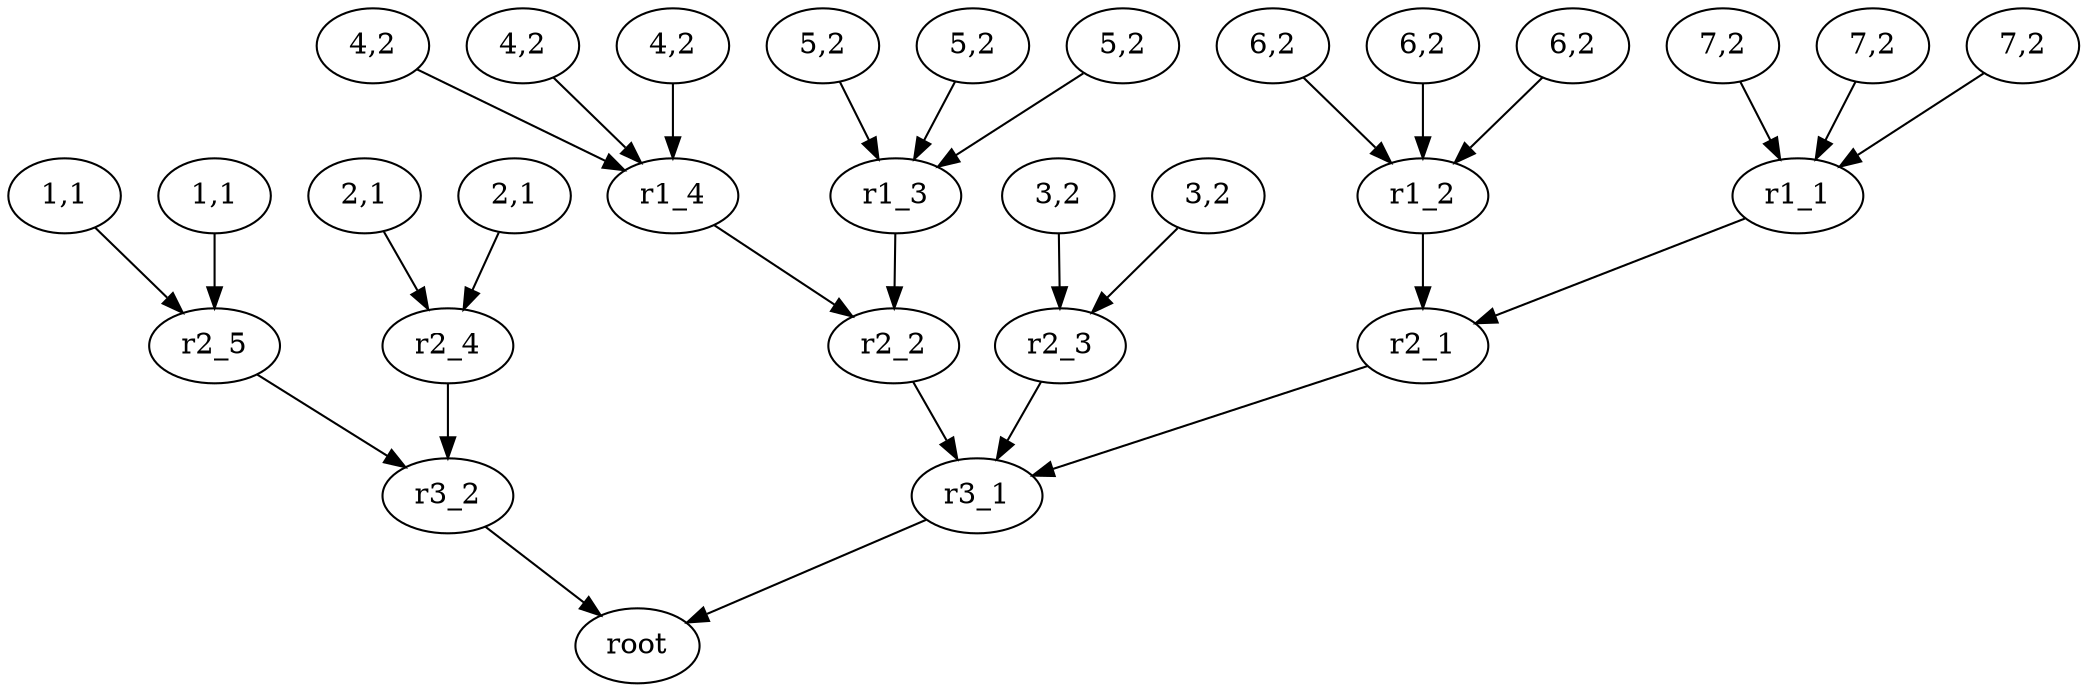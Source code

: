   digraph causal
{
	0 [label="1,1"]
	1 [label="1,1"]
	2 [label="2,1"]
	3 [label="2,1"]
	4 [label="3,2"]
	5 [label="3,2"]
	6 [label="4,2"]
	7 [label="4,2"]
	8 [label="4,2"]
	9 [label="5,2"]
	10 [label="5,2"]
	11 [label="5,2"]
	12 [label="6,2"]
	13 [label="6,2"]
	14 [label="6,2"]
	15 [label="7,2"]
	16 [label="7,2"]
	17 [label="7,2"]

	root
	0 -> r2_5
	1 -> r2_5
	2 -> r2_4
	3 -> r2_4
	4 -> r2_3
	5 -> r2_3
	6 -> r1_4
	7 -> r1_4
	8 -> r1_4
	9 -> r1_3
	10 -> r1_3
	11 -> r1_3
	12 -> r1_2
	13 -> r1_2
	14 -> r1_2
	15 -> r1_1
	16 -> r1_1
	17 -> r1_1

	r1_1 -> r2_1
	r1_2 -> r2_1

	r1_3 -> r2_2
	r1_4 -> r2_2

	r2_1 -> r3_1
	r2_2 -> r3_1
  	r2_3 -> r3_1
	r2_4 -> r3_2
  	r2_5 -> r3_2

  	r3_1 -> root
  	r3_2 -> root


}
